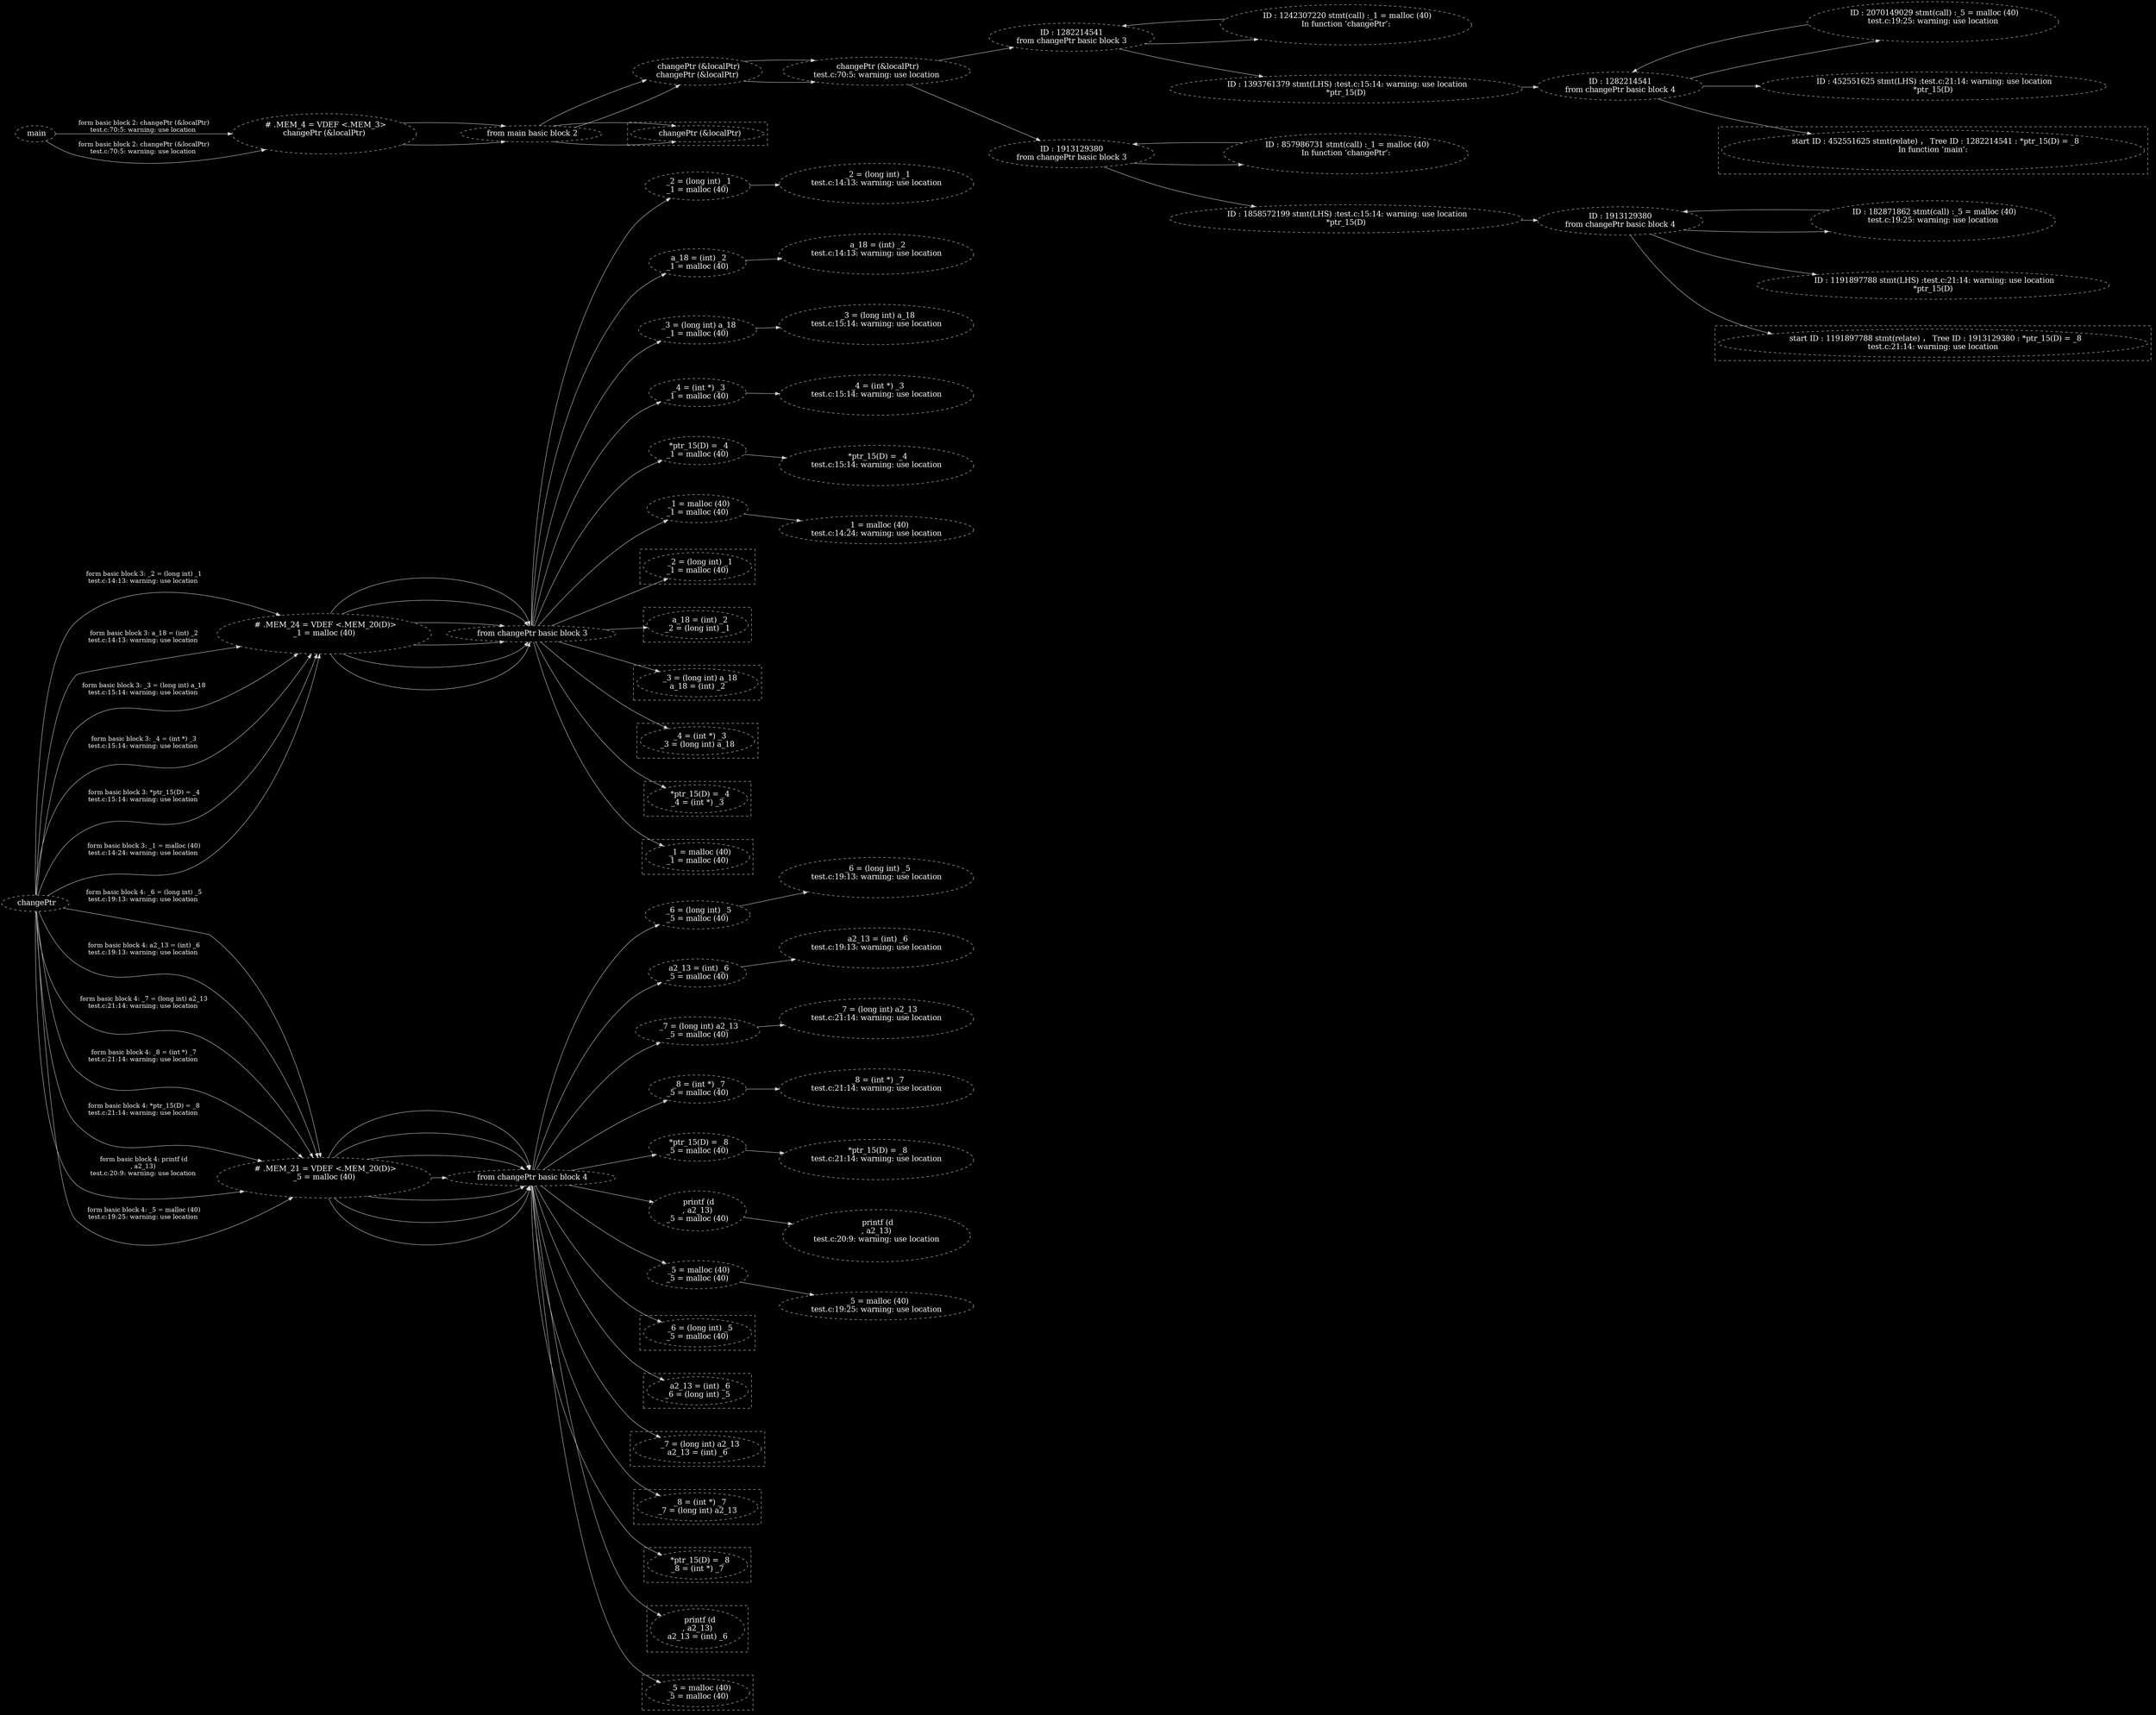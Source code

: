 digraph {   graph [bgcolor=black];node [fillcolor=black color=lightgray     fontsize = 18 fontcolor=white  style="filled,dashed"]; edge [color=lightgray]; constraint=false ;rankdir = LR; rank=same; nodesep=1.0; 


" changePtr
"->


" # .MEM_24 = VDEF <.MEM_20(D)>
_1 = malloc (40)

"

[fontsize = 15 fontcolor=white;label=" form basic block 3: _2 = (long int) _1
test.c:14:13: warning: use location

" ]

" # .MEM_24 = VDEF <.MEM_20(D)>
_1 = malloc (40)

"->

" from changePtr basic block 3"

->" _2 = (long int) _1
_1 = malloc (40)
"

->" _2 = (long int) _1
test.c:14:13: warning: use location

"

" changePtr
"->


" # .MEM_24 = VDEF <.MEM_20(D)>
_1 = malloc (40)

"

[fontsize = 15 fontcolor=white;label=" form basic block 3: a_18 = (int) _2
test.c:14:13: warning: use location

" ]

" # .MEM_24 = VDEF <.MEM_20(D)>
_1 = malloc (40)

"->

" from changePtr basic block 3"

->" a_18 = (int) _2
_1 = malloc (40)
"

->" a_18 = (int) _2
test.c:14:13: warning: use location

"

" changePtr
"->


" # .MEM_24 = VDEF <.MEM_20(D)>
_1 = malloc (40)

"

[fontsize = 15 fontcolor=white;label=" form basic block 3: _3 = (long int) a_18
test.c:15:14: warning: use location

" ]

" # .MEM_24 = VDEF <.MEM_20(D)>
_1 = malloc (40)

"->

" from changePtr basic block 3"

->" _3 = (long int) a_18
_1 = malloc (40)
"

->" _3 = (long int) a_18
test.c:15:14: warning: use location

"

" changePtr
"->


" # .MEM_24 = VDEF <.MEM_20(D)>
_1 = malloc (40)

"

[fontsize = 15 fontcolor=white;label=" form basic block 3: _4 = (int *) _3
test.c:15:14: warning: use location

" ]

" # .MEM_24 = VDEF <.MEM_20(D)>
_1 = malloc (40)

"->

" from changePtr basic block 3"

->" _4 = (int *) _3
_1 = malloc (40)
"

->" _4 = (int *) _3
test.c:15:14: warning: use location

"

" changePtr
"->


" # .MEM_24 = VDEF <.MEM_20(D)>
_1 = malloc (40)

"

[fontsize = 15 fontcolor=white;label=" form basic block 3: *ptr_15(D) = _4
test.c:15:14: warning: use location

" ]

" # .MEM_24 = VDEF <.MEM_20(D)>
_1 = malloc (40)

"->

" from changePtr basic block 3"

->" *ptr_15(D) = _4
_1 = malloc (40)
"

->" *ptr_15(D) = _4
test.c:15:14: warning: use location

"


" changePtr
"->


" # .MEM_24 = VDEF <.MEM_20(D)>
_1 = malloc (40)

"

[fontsize = 15 fontcolor=white;label=" form basic block 3: _1 = malloc (40)
test.c:14:24: warning: use location
" ]

" # .MEM_24 = VDEF <.MEM_20(D)>
_1 = malloc (40)

"->

" from changePtr basic block 3"

->" _1 = malloc (40)
_1 = malloc (40)
"

->" _1 = malloc (40)
test.c:14:24: warning: use location
"


" from changePtr basic block 3"

->subgraph cluster_653009498 { color=lightgrey; style ="dashed";"  _2 = (long int) _1
_1 = malloc (40)
";}

" from changePtr basic block 3"

->subgraph cluster_1106730974 { color=lightgrey; style ="dashed";"  a_18 = (int) _2
_2 = (long int) _1
";}

" from changePtr basic block 3"

->subgraph cluster_933929030 { color=lightgrey; style ="dashed";"  _3 = (long int) a_18
a_18 = (int) _2
";}

" from changePtr basic block 3"

->subgraph cluster_113206183 { color=lightgrey; style ="dashed";"  _4 = (int *) _3
_3 = (long int) a_18
";}

" from changePtr basic block 3"

->subgraph cluster_1570853264 { color=lightgrey; style ="dashed";"  *ptr_15(D) = _4
_4 = (int *) _3
";}

" from changePtr basic block 3"

->subgraph cluster_16836734 { color=lightgrey; style ="dashed";"  _1 = malloc (40)
_1 = malloc (40)
";}



 




" changePtr
"->


" # .MEM_21 = VDEF <.MEM_20(D)>
_5 = malloc (40)

"

[fontsize = 15 fontcolor=white;label=" form basic block 4: _6 = (long int) _5
test.c:19:13: warning: use location

" ]

" # .MEM_21 = VDEF <.MEM_20(D)>
_5 = malloc (40)

"->

" from changePtr basic block 4"

->" _6 = (long int) _5
_5 = malloc (40)
"

->" _6 = (long int) _5
test.c:19:13: warning: use location

"

" changePtr
"->


" # .MEM_21 = VDEF <.MEM_20(D)>
_5 = malloc (40)

"

[fontsize = 15 fontcolor=white;label=" form basic block 4: a2_13 = (int) _6
test.c:19:13: warning: use location

" ]

" # .MEM_21 = VDEF <.MEM_20(D)>
_5 = malloc (40)

"->

" from changePtr basic block 4"

->" a2_13 = (int) _6
_5 = malloc (40)
"

->" a2_13 = (int) _6
test.c:19:13: warning: use location

"

" changePtr
"->


" # .MEM_21 = VDEF <.MEM_20(D)>
_5 = malloc (40)

"

[fontsize = 15 fontcolor=white;label=" form basic block 4: _7 = (long int) a2_13
test.c:21:14: warning: use location

" ]

" # .MEM_21 = VDEF <.MEM_20(D)>
_5 = malloc (40)

"->

" from changePtr basic block 4"

->" _7 = (long int) a2_13
_5 = malloc (40)
"

->" _7 = (long int) a2_13
test.c:21:14: warning: use location

"

" changePtr
"->


" # .MEM_21 = VDEF <.MEM_20(D)>
_5 = malloc (40)

"

[fontsize = 15 fontcolor=white;label=" form basic block 4: _8 = (int *) _7
test.c:21:14: warning: use location

" ]

" # .MEM_21 = VDEF <.MEM_20(D)>
_5 = malloc (40)

"->

" from changePtr basic block 4"

->" _8 = (int *) _7
_5 = malloc (40)
"

->" _8 = (int *) _7
test.c:21:14: warning: use location

"

" changePtr
"->


" # .MEM_21 = VDEF <.MEM_20(D)>
_5 = malloc (40)

"

[fontsize = 15 fontcolor=white;label=" form basic block 4: *ptr_15(D) = _8
test.c:21:14: warning: use location

" ]

" # .MEM_21 = VDEF <.MEM_20(D)>
_5 = malloc (40)

"->

" from changePtr basic block 4"

->" *ptr_15(D) = _8
_5 = malloc (40)
"

->" *ptr_15(D) = _8
test.c:21:14: warning: use location

"

" changePtr
"->


" # .MEM_21 = VDEF <.MEM_20(D)>
_5 = malloc (40)

"

[fontsize = 15 fontcolor=white;label=" form basic block 4: printf (d
, a2_13)
test.c:20:9: warning: use location

" ]

" # .MEM_21 = VDEF <.MEM_20(D)>
_5 = malloc (40)

"->

" from changePtr basic block 4"

->" printf (d
, a2_13)
_5 = malloc (40)
"

->" printf (d
, a2_13)
test.c:20:9: warning: use location

"


" changePtr
"->


" # .MEM_21 = VDEF <.MEM_20(D)>
_5 = malloc (40)

"

[fontsize = 15 fontcolor=white;label=" form basic block 4: _5 = malloc (40)
test.c:19:25: warning: use location
" ]

" # .MEM_21 = VDEF <.MEM_20(D)>
_5 = malloc (40)

"->

" from changePtr basic block 4"

->" _5 = malloc (40)
_5 = malloc (40)
"

->" _5 = malloc (40)
test.c:19:25: warning: use location
"


" from changePtr basic block 4"

->subgraph cluster_1831185785 { color=lightgrey; style ="dashed";"  _6 = (long int) _5
_5 = malloc (40)
";}

" from changePtr basic block 4"

->subgraph cluster_1236579625 { color=lightgrey; style ="dashed";"  a2_13 = (int) _6
_6 = (long int) _5
";}

" from changePtr basic block 4"

->subgraph cluster_1405779198 { color=lightgrey; style ="dashed";"  _7 = (long int) a2_13
a2_13 = (int) _6
";}

" from changePtr basic block 4"

->subgraph cluster_769339533 { color=lightgrey; style ="dashed";"  _8 = (int *) _7
_7 = (long int) a2_13
";}

" from changePtr basic block 4"

->subgraph cluster_386159823 { color=lightgrey; style ="dashed";"  *ptr_15(D) = _8
_8 = (int *) _7
";}

" from changePtr basic block 4"

->subgraph cluster_1682391050 { color=lightgrey; style ="dashed";"  printf (d
, a2_13)
a2_13 = (int) _6
";}

" from changePtr basic block 4"

->subgraph cluster_1628768442 { color=lightgrey; style ="dashed";"  _5 = malloc (40)
_5 = malloc (40)
";}



 




" main
"->


" # .MEM_4 = VDEF <.MEM_3>
changePtr (&localPtr)

"

[fontsize = 15 fontcolor=white;label=" form basic block 2: changePtr (&localPtr)
test.c:70:5: warning: use location
" ]

" # .MEM_4 = VDEF <.MEM_3>
changePtr (&localPtr)

"->

" from main basic block 2"

->" changePtr (&localPtr)
changePtr (&localPtr)
"

->" changePtr (&localPtr)
test.c:70:5: warning: use location
"


->"ID : 1282214541
from changePtr basic block 3"->

" ID : 1242307220 stmt(call) :_1 = malloc (40)
In function ‘changePtr’:

"


->"ID : 1282214541
from changePtr basic block 3"->


" ID : 1393761379 stmt(LHS) :test.c:15:14: warning: use location
*ptr_15(D)
"


->"ID : 1282214541
from changePtr basic block 4"->

" ID : 2070149029 stmt(call) :_5 = malloc (40)
test.c:19:25: warning: use location

"


->"ID : 1282214541
from changePtr basic block 4"->


" ID : 452551625 stmt(LHS) :test.c:21:14: warning: use location
*ptr_15(D)
"


" main
"->


" # .MEM_4 = VDEF <.MEM_3>
changePtr (&localPtr)

"

[fontsize = 15 fontcolor=white;label=" form basic block 2: changePtr (&localPtr)
test.c:70:5: warning: use location
" ]

" # .MEM_4 = VDEF <.MEM_3>
changePtr (&localPtr)

"->

" from main basic block 2"

->" changePtr (&localPtr)
changePtr (&localPtr)
"

->" changePtr (&localPtr)
test.c:70:5: warning: use location
"


->"ID : 1913129380
from changePtr basic block 3"->

" ID : 857986731 stmt(call) :_1 = malloc (40)
In function ‘changePtr’:

"


->"ID : 1913129380
from changePtr basic block 3"->


" ID : 1858572199 stmt(LHS) :test.c:15:14: warning: use location
*ptr_15(D)
"


->"ID : 1913129380
from changePtr basic block 4"->

" ID : 182871862 stmt(call) :_5 = malloc (40)
test.c:19:25: warning: use location

"


->"ID : 1913129380
from changePtr basic block 4"->


" ID : 1191897788 stmt(LHS) :test.c:21:14: warning: use location
*ptr_15(D)
"


" from main basic block 2"

->subgraph cluster_183474683 { color=lightgrey; style ="dashed";"  changePtr (&localPtr)
";}

" from main basic block 2"

->subgraph cluster_527867786 { color=lightgrey; style ="dashed";"  changePtr (&localPtr)
";}

"ID : 1282214541
from changePtr basic block 4"->

subgraph cluster_457874111 { color=lightgrey; style ="dashed";"  start ID : 452551625 stmt(relate) ， Tree ID : 1282214541 : *ptr_15(D) = _8
In function ‘main’:

";}

"ID : 1913129380
from changePtr basic block 4"->

subgraph cluster_96205123 { color=lightgrey; style ="dashed";"  start ID : 1191897788 stmt(relate) ， Tree ID : 1913129380 : *ptr_15(D) = _8
test.c:21:14: warning: use location
";}



  }
